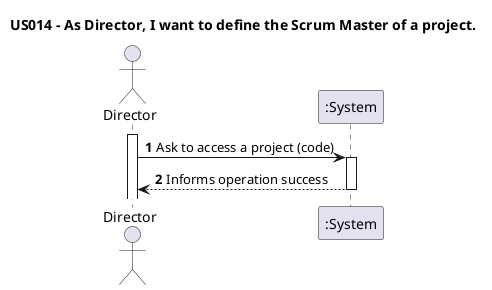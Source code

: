 @startuml

title "US014 - As Director, I want to define the Scrum Master of a project."
autoactivate on
autonumber

actor "Director" as Director
participant ":System" as System

activate Director

Director -> System: Ask to access a project (code)
System --> Director: Informs operation success

@enduml